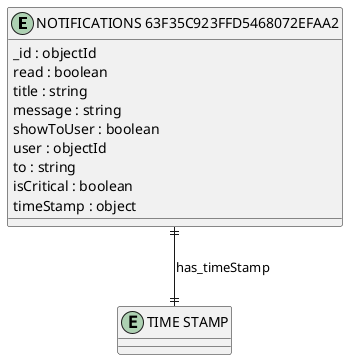 @startuml NOTIFICATIONS_63F35C923FFD5468072EFAA2_Diagram

entity "NOTIFICATIONS 63F35C923FFD5468072EFAA2" as NOTIFICATIONS_63F35C923FFD5468072EFAA2 {
  _id : objectId
  read : boolean
  title : string
  message : string
  showToUser : boolean
  user : objectId
  to : string
  isCritical : boolean
  timeStamp : object
}

entity "TIME STAMP" as TIME_STAMP {
}

' // Relationships
NOTIFICATIONS_63F35C923FFD5468072EFAA2 ||--|| TIME_STAMP : has_timeStamp
@enduml